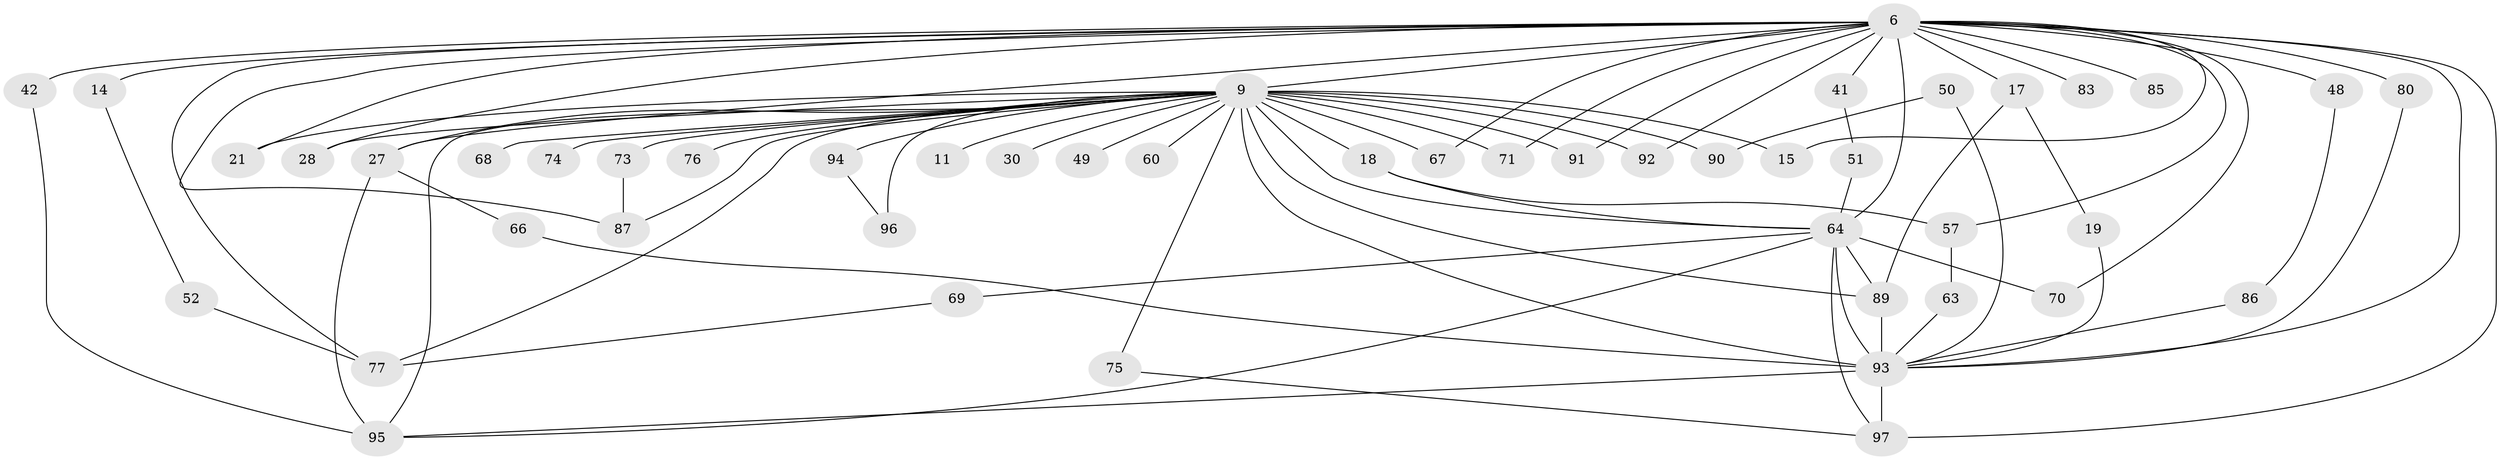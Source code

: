 // original degree distribution, {15: 0.010309278350515464, 21: 0.010309278350515464, 18: 0.020618556701030927, 20: 0.010309278350515464, 17: 0.010309278350515464, 23: 0.020618556701030927, 39: 0.010309278350515464, 12: 0.010309278350515464, 2: 0.5360824742268041, 4: 0.061855670103092786, 5: 0.07216494845360824, 3: 0.21649484536082475, 6: 0.010309278350515464}
// Generated by graph-tools (version 1.1) at 2025/43/03/09/25 04:43:30]
// undirected, 48 vertices, 84 edges
graph export_dot {
graph [start="1"]
  node [color=gray90,style=filled];
  6 [super="+3+5"];
  9 [super="+2+8"];
  11;
  14;
  15;
  17;
  18;
  19;
  21;
  27 [super="+22"];
  28;
  30;
  41;
  42;
  48;
  49;
  50 [super="+43"];
  51;
  52;
  57 [super="+20"];
  60;
  63;
  64 [super="+46+10"];
  66;
  67;
  68;
  69;
  70;
  71 [super="+25"];
  73 [super="+37"];
  74 [super="+38"];
  75;
  76;
  77 [super="+59"];
  80 [super="+72"];
  83;
  85;
  86;
  87 [super="+56"];
  89 [super="+79+62"];
  90 [super="+31+58"];
  91;
  92 [super="+53"];
  93 [super="+45+88"];
  94;
  95 [super="+65+55"];
  96 [super="+54+84"];
  97 [super="+61+29+47"];
  6 -- 9 [weight=12];
  6 -- 14 [weight=2];
  6 -- 17 [weight=2];
  6 -- 28;
  6 -- 83 [weight=2];
  6 -- 91;
  6 -- 15;
  6 -- 80 [weight=2];
  6 -- 42 [weight=2];
  6 -- 48 [weight=2];
  6 -- 77;
  6 -- 67;
  6 -- 70;
  6 -- 71;
  6 -- 21;
  6 -- 85 [weight=2];
  6 -- 27 [weight=2];
  6 -- 41 [weight=2];
  6 -- 57 [weight=2];
  6 -- 92 [weight=2];
  6 -- 87;
  6 -- 97 [weight=3];
  6 -- 64 [weight=10];
  6 -- 93 [weight=5];
  9 -- 21;
  9 -- 30 [weight=2];
  9 -- 71 [weight=2];
  9 -- 73 [weight=4];
  9 -- 77 [weight=3];
  9 -- 94;
  9 -- 67;
  9 -- 68 [weight=2];
  9 -- 11 [weight=2];
  9 -- 74 [weight=3];
  9 -- 75;
  9 -- 76 [weight=2];
  9 -- 18;
  9 -- 27 [weight=2];
  9 -- 92 [weight=4];
  9 -- 60 [weight=2];
  9 -- 96 [weight=4];
  9 -- 64 [weight=7];
  9 -- 15;
  9 -- 87;
  9 -- 90 [weight=3];
  9 -- 91;
  9 -- 28;
  9 -- 93 [weight=7];
  9 -- 49;
  9 -- 95;
  9 -- 89 [weight=2];
  14 -- 52;
  17 -- 19;
  17 -- 89;
  18 -- 57;
  18 -- 64;
  19 -- 93;
  27 -- 66;
  27 -- 95 [weight=2];
  41 -- 51;
  42 -- 95;
  48 -- 86;
  50 -- 90;
  50 -- 93;
  51 -- 64;
  52 -- 77;
  57 -- 63;
  63 -- 93;
  64 -- 95;
  64 -- 97;
  64 -- 69;
  64 -- 70;
  64 -- 89 [weight=2];
  64 -- 93 [weight=3];
  66 -- 93;
  69 -- 77;
  73 -- 87;
  75 -- 97;
  80 -- 93;
  86 -- 93;
  89 -- 93 [weight=2];
  93 -- 97 [weight=2];
  93 -- 95;
  94 -- 96;
}
